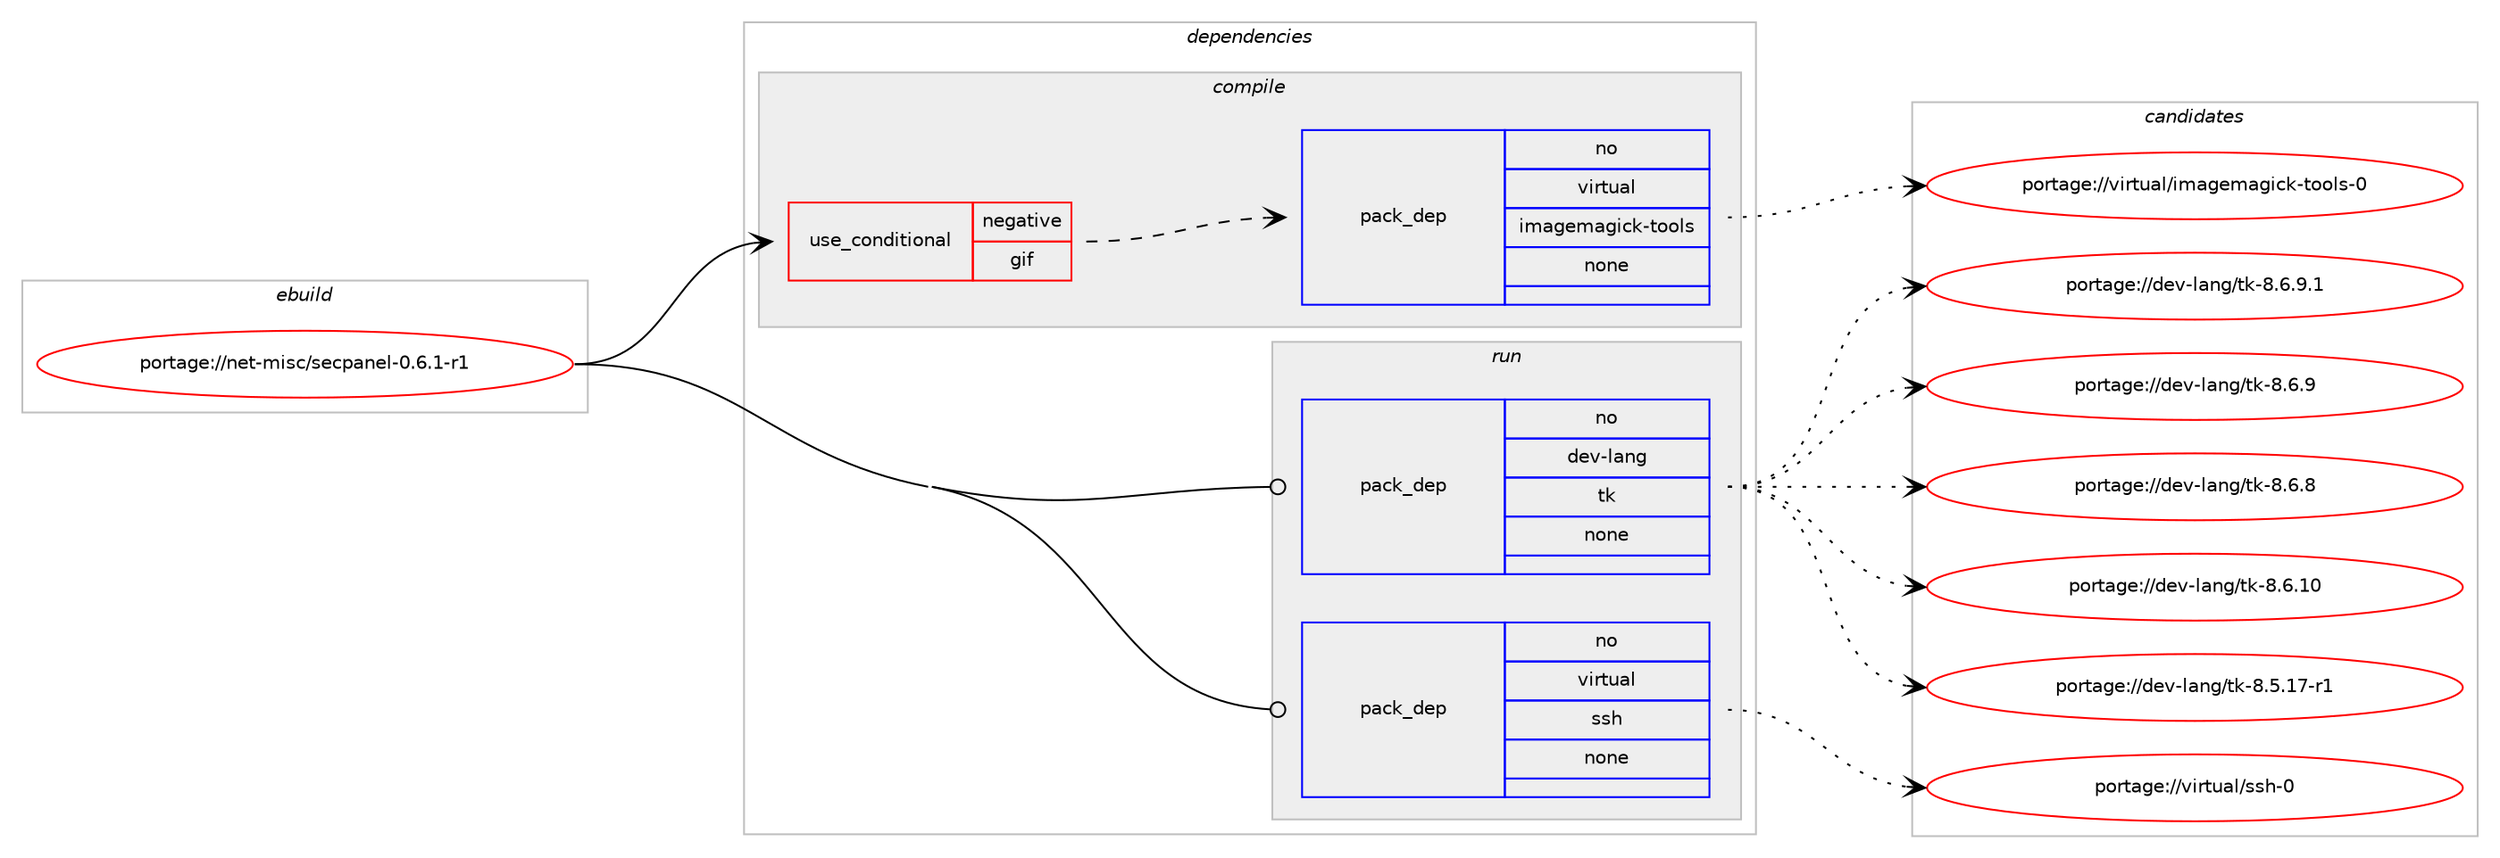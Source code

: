digraph prolog {

# *************
# Graph options
# *************

newrank=true;
concentrate=true;
compound=true;
graph [rankdir=LR,fontname=Helvetica,fontsize=10,ranksep=1.5];#, ranksep=2.5, nodesep=0.2];
edge  [arrowhead=vee];
node  [fontname=Helvetica,fontsize=10];

# **********
# The ebuild
# **********

subgraph cluster_leftcol {
color=gray;
rank=same;
label=<<i>ebuild</i>>;
id [label="portage://net-misc/secpanel-0.6.1-r1", color=red, width=4, href="../net-misc/secpanel-0.6.1-r1.svg"];
}

# ****************
# The dependencies
# ****************

subgraph cluster_midcol {
color=gray;
label=<<i>dependencies</i>>;
subgraph cluster_compile {
fillcolor="#eeeeee";
style=filled;
label=<<i>compile</i>>;
subgraph cond338 {
dependency2306 [label=<<TABLE BORDER="0" CELLBORDER="1" CELLSPACING="0" CELLPADDING="4"><TR><TD ROWSPAN="3" CELLPADDING="10">use_conditional</TD></TR><TR><TD>negative</TD></TR><TR><TD>gif</TD></TR></TABLE>>, shape=none, color=red];
subgraph pack1949 {
dependency2307 [label=<<TABLE BORDER="0" CELLBORDER="1" CELLSPACING="0" CELLPADDING="4" WIDTH="220"><TR><TD ROWSPAN="6" CELLPADDING="30">pack_dep</TD></TR><TR><TD WIDTH="110">no</TD></TR><TR><TD>virtual</TD></TR><TR><TD>imagemagick-tools</TD></TR><TR><TD>none</TD></TR><TR><TD></TD></TR></TABLE>>, shape=none, color=blue];
}
dependency2306:e -> dependency2307:w [weight=20,style="dashed",arrowhead="vee"];
}
id:e -> dependency2306:w [weight=20,style="solid",arrowhead="vee"];
}
subgraph cluster_compileandrun {
fillcolor="#eeeeee";
style=filled;
label=<<i>compile and run</i>>;
}
subgraph cluster_run {
fillcolor="#eeeeee";
style=filled;
label=<<i>run</i>>;
subgraph pack1950 {
dependency2308 [label=<<TABLE BORDER="0" CELLBORDER="1" CELLSPACING="0" CELLPADDING="4" WIDTH="220"><TR><TD ROWSPAN="6" CELLPADDING="30">pack_dep</TD></TR><TR><TD WIDTH="110">no</TD></TR><TR><TD>dev-lang</TD></TR><TR><TD>tk</TD></TR><TR><TD>none</TD></TR><TR><TD></TD></TR></TABLE>>, shape=none, color=blue];
}
id:e -> dependency2308:w [weight=20,style="solid",arrowhead="odot"];
subgraph pack1951 {
dependency2309 [label=<<TABLE BORDER="0" CELLBORDER="1" CELLSPACING="0" CELLPADDING="4" WIDTH="220"><TR><TD ROWSPAN="6" CELLPADDING="30">pack_dep</TD></TR><TR><TD WIDTH="110">no</TD></TR><TR><TD>virtual</TD></TR><TR><TD>ssh</TD></TR><TR><TD>none</TD></TR><TR><TD></TD></TR></TABLE>>, shape=none, color=blue];
}
id:e -> dependency2309:w [weight=20,style="solid",arrowhead="odot"];
}
}

# **************
# The candidates
# **************

subgraph cluster_choices {
rank=same;
color=gray;
label=<<i>candidates</i>>;

subgraph choice1949 {
color=black;
nodesep=1;
choice1181051141161179710847105109971031011099710310599107451161111111081154548 [label="portage://virtual/imagemagick-tools-0", color=red, width=4,href="../virtual/imagemagick-tools-0.svg"];
dependency2307:e -> choice1181051141161179710847105109971031011099710310599107451161111111081154548:w [style=dotted,weight="100"];
}
subgraph choice1950 {
color=black;
nodesep=1;
choice1001011184510897110103471161074556465446574649 [label="portage://dev-lang/tk-8.6.9.1", color=red, width=4,href="../dev-lang/tk-8.6.9.1.svg"];
choice100101118451089711010347116107455646544657 [label="portage://dev-lang/tk-8.6.9", color=red, width=4,href="../dev-lang/tk-8.6.9.svg"];
choice100101118451089711010347116107455646544656 [label="portage://dev-lang/tk-8.6.8", color=red, width=4,href="../dev-lang/tk-8.6.8.svg"];
choice10010111845108971101034711610745564654464948 [label="portage://dev-lang/tk-8.6.10", color=red, width=4,href="../dev-lang/tk-8.6.10.svg"];
choice100101118451089711010347116107455646534649554511449 [label="portage://dev-lang/tk-8.5.17-r1", color=red, width=4,href="../dev-lang/tk-8.5.17-r1.svg"];
dependency2308:e -> choice1001011184510897110103471161074556465446574649:w [style=dotted,weight="100"];
dependency2308:e -> choice100101118451089711010347116107455646544657:w [style=dotted,weight="100"];
dependency2308:e -> choice100101118451089711010347116107455646544656:w [style=dotted,weight="100"];
dependency2308:e -> choice10010111845108971101034711610745564654464948:w [style=dotted,weight="100"];
dependency2308:e -> choice100101118451089711010347116107455646534649554511449:w [style=dotted,weight="100"];
}
subgraph choice1951 {
color=black;
nodesep=1;
choice11810511411611797108471151151044548 [label="portage://virtual/ssh-0", color=red, width=4,href="../virtual/ssh-0.svg"];
dependency2309:e -> choice11810511411611797108471151151044548:w [style=dotted,weight="100"];
}
}

}
